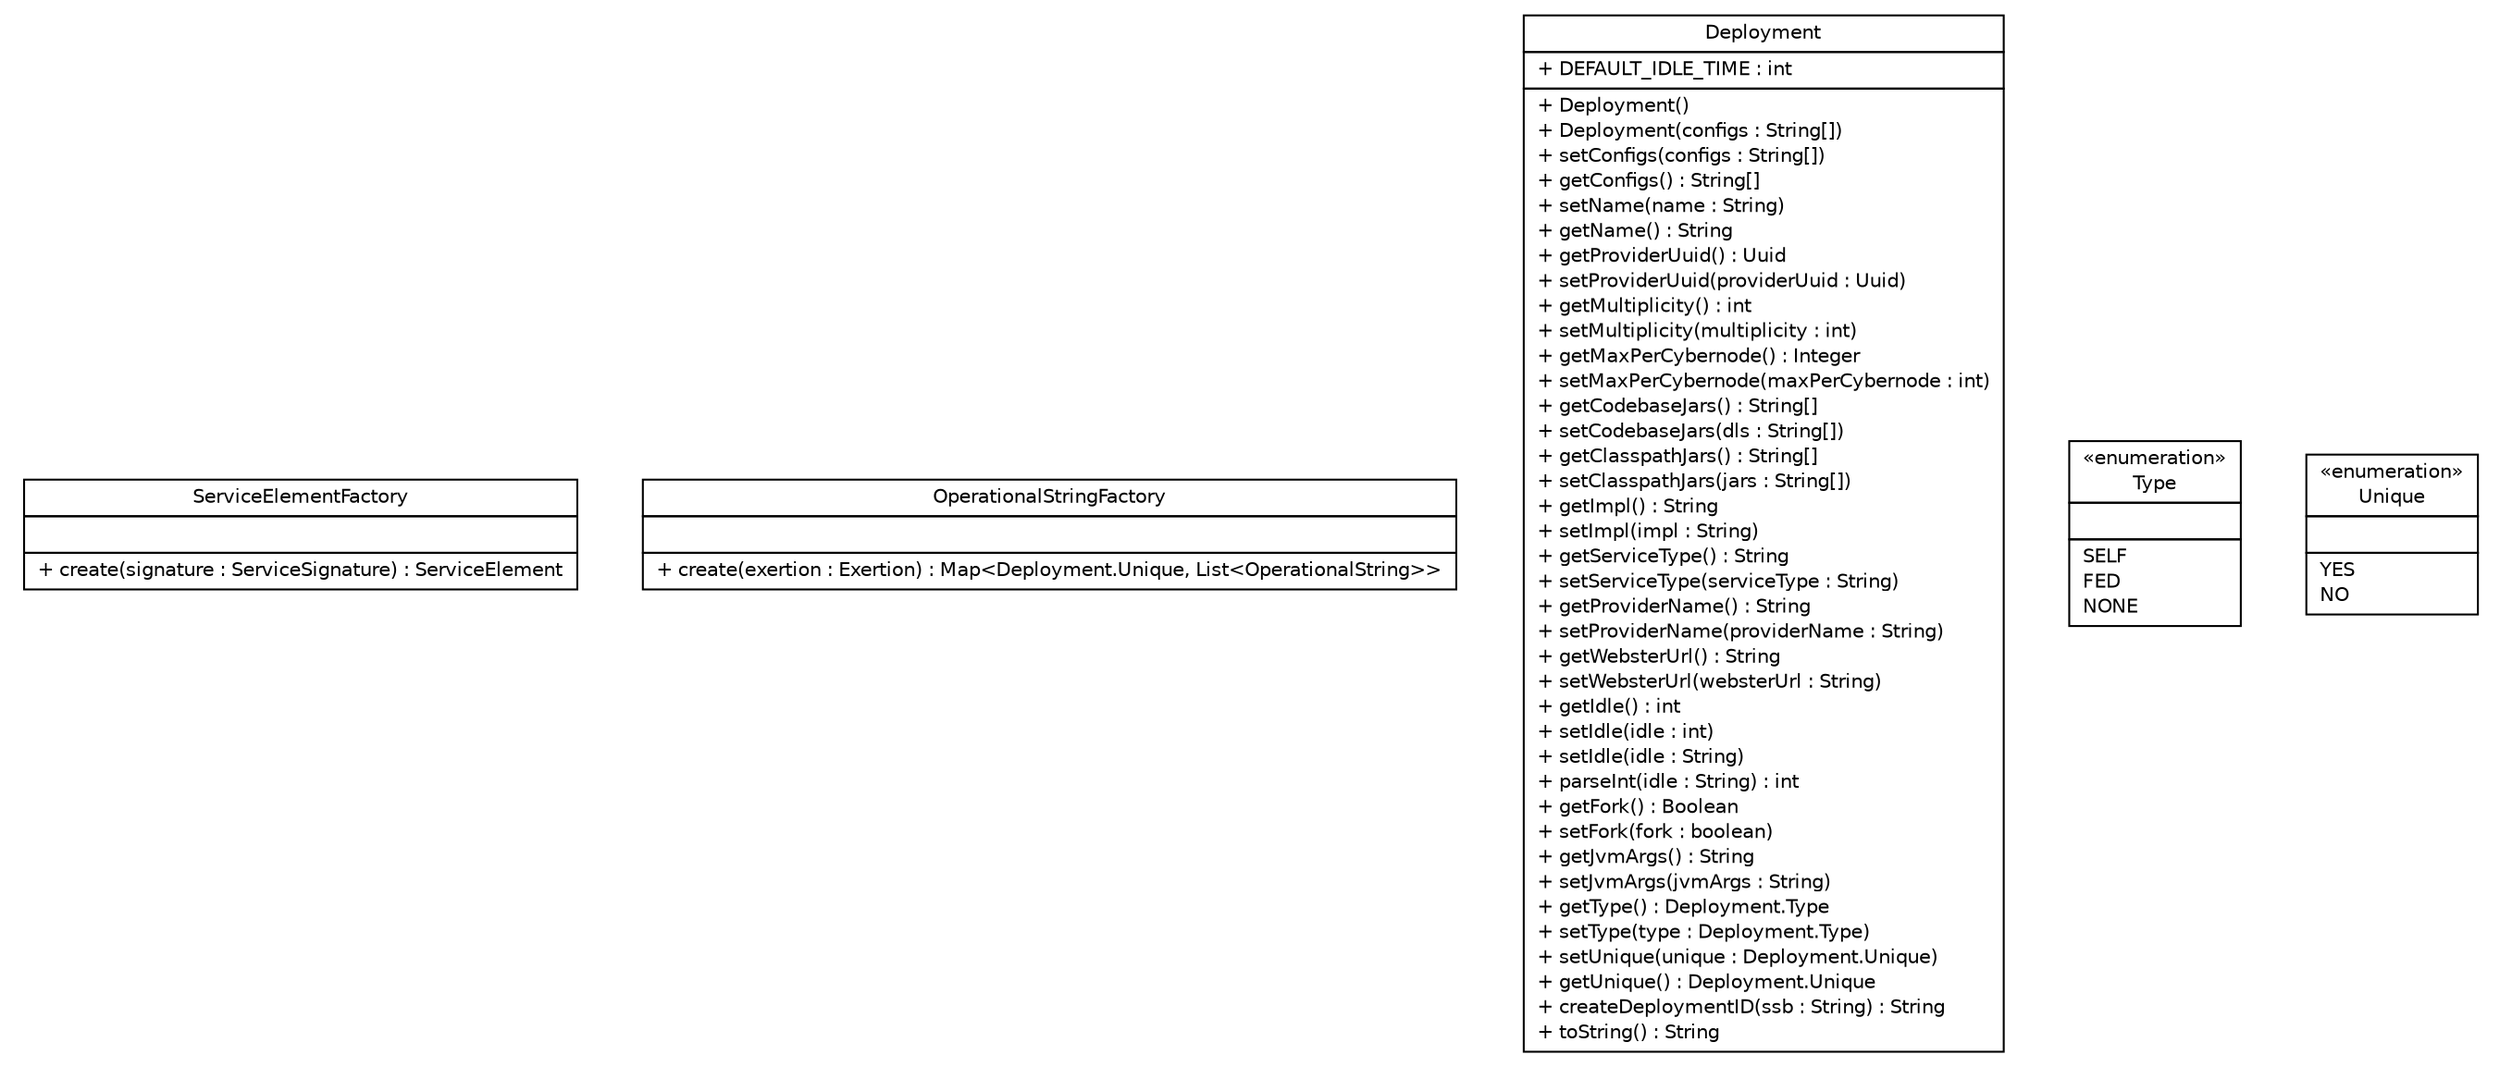 #!/usr/local/bin/dot
#
# Class diagram 
# Generated by UMLGraph version R5_6 (http://www.umlgraph.org/)
#

digraph G {
	edge [fontname="Helvetica",fontsize=10,labelfontname="Helvetica",labelfontsize=10];
	node [fontname="Helvetica",fontsize=10,shape=plaintext];
	nodesep=0.25;
	ranksep=0.5;
	// sorcer.core.deploy.ServiceElementFactory
	c17668 [label=<<table title="sorcer.core.deploy.ServiceElementFactory" border="0" cellborder="1" cellspacing="0" cellpadding="2" port="p" href="./ServiceElementFactory.html">
		<tr><td><table border="0" cellspacing="0" cellpadding="1">
<tr><td align="center" balign="center"> ServiceElementFactory </td></tr>
		</table></td></tr>
		<tr><td><table border="0" cellspacing="0" cellpadding="1">
<tr><td align="left" balign="left">  </td></tr>
		</table></td></tr>
		<tr><td><table border="0" cellspacing="0" cellpadding="1">
<tr><td align="left" balign="left"> + create(signature : ServiceSignature) : ServiceElement </td></tr>
		</table></td></tr>
		</table>>, URL="./ServiceElementFactory.html", fontname="Helvetica", fontcolor="black", fontsize=10.0];
	// sorcer.core.deploy.OperationalStringFactory
	c17669 [label=<<table title="sorcer.core.deploy.OperationalStringFactory" border="0" cellborder="1" cellspacing="0" cellpadding="2" port="p" href="./OperationalStringFactory.html">
		<tr><td><table border="0" cellspacing="0" cellpadding="1">
<tr><td align="center" balign="center"> OperationalStringFactory </td></tr>
		</table></td></tr>
		<tr><td><table border="0" cellspacing="0" cellpadding="1">
<tr><td align="left" balign="left">  </td></tr>
		</table></td></tr>
		<tr><td><table border="0" cellspacing="0" cellpadding="1">
<tr><td align="left" balign="left"> + create(exertion : Exertion) : Map&lt;Deployment.Unique, List&lt;OperationalString&gt;&gt; </td></tr>
		</table></td></tr>
		</table>>, URL="./OperationalStringFactory.html", fontname="Helvetica", fontcolor="black", fontsize=10.0];
	// sorcer.core.deploy.Deployment
	c17670 [label=<<table title="sorcer.core.deploy.Deployment" border="0" cellborder="1" cellspacing="0" cellpadding="2" port="p" href="./Deployment.html">
		<tr><td><table border="0" cellspacing="0" cellpadding="1">
<tr><td align="center" balign="center"> Deployment </td></tr>
		</table></td></tr>
		<tr><td><table border="0" cellspacing="0" cellpadding="1">
<tr><td align="left" balign="left"> + DEFAULT_IDLE_TIME : int </td></tr>
		</table></td></tr>
		<tr><td><table border="0" cellspacing="0" cellpadding="1">
<tr><td align="left" balign="left"> + Deployment() </td></tr>
<tr><td align="left" balign="left"> + Deployment(configs : String[]) </td></tr>
<tr><td align="left" balign="left"> + setConfigs(configs : String[]) </td></tr>
<tr><td align="left" balign="left"> + getConfigs() : String[] </td></tr>
<tr><td align="left" balign="left"> + setName(name : String) </td></tr>
<tr><td align="left" balign="left"> + getName() : String </td></tr>
<tr><td align="left" balign="left"> + getProviderUuid() : Uuid </td></tr>
<tr><td align="left" balign="left"> + setProviderUuid(providerUuid : Uuid) </td></tr>
<tr><td align="left" balign="left"> + getMultiplicity() : int </td></tr>
<tr><td align="left" balign="left"> + setMultiplicity(multiplicity : int) </td></tr>
<tr><td align="left" balign="left"> + getMaxPerCybernode() : Integer </td></tr>
<tr><td align="left" balign="left"> + setMaxPerCybernode(maxPerCybernode : int) </td></tr>
<tr><td align="left" balign="left"> + getCodebaseJars() : String[] </td></tr>
<tr><td align="left" balign="left"> + setCodebaseJars(dls : String[]) </td></tr>
<tr><td align="left" balign="left"> + getClasspathJars() : String[] </td></tr>
<tr><td align="left" balign="left"> + setClasspathJars(jars : String[]) </td></tr>
<tr><td align="left" balign="left"> + getImpl() : String </td></tr>
<tr><td align="left" balign="left"> + setImpl(impl : String) </td></tr>
<tr><td align="left" balign="left"> + getServiceType() : String </td></tr>
<tr><td align="left" balign="left"> + setServiceType(serviceType : String) </td></tr>
<tr><td align="left" balign="left"> + getProviderName() : String </td></tr>
<tr><td align="left" balign="left"> + setProviderName(providerName : String) </td></tr>
<tr><td align="left" balign="left"> + getWebsterUrl() : String </td></tr>
<tr><td align="left" balign="left"> + setWebsterUrl(websterUrl : String) </td></tr>
<tr><td align="left" balign="left"> + getIdle() : int </td></tr>
<tr><td align="left" balign="left"> + setIdle(idle : int) </td></tr>
<tr><td align="left" balign="left"> + setIdle(idle : String) </td></tr>
<tr><td align="left" balign="left"> + parseInt(idle : String) : int </td></tr>
<tr><td align="left" balign="left"> + getFork() : Boolean </td></tr>
<tr><td align="left" balign="left"> + setFork(fork : boolean) </td></tr>
<tr><td align="left" balign="left"> + getJvmArgs() : String </td></tr>
<tr><td align="left" balign="left"> + setJvmArgs(jvmArgs : String) </td></tr>
<tr><td align="left" balign="left"> + getType() : Deployment.Type </td></tr>
<tr><td align="left" balign="left"> + setType(type : Deployment.Type) </td></tr>
<tr><td align="left" balign="left"> + setUnique(unique : Deployment.Unique) </td></tr>
<tr><td align="left" balign="left"> + getUnique() : Deployment.Unique </td></tr>
<tr><td align="left" balign="left"> + createDeploymentID(ssb : String) : String </td></tr>
<tr><td align="left" balign="left"> + toString() : String </td></tr>
		</table></td></tr>
		</table>>, URL="./Deployment.html", fontname="Helvetica", fontcolor="black", fontsize=10.0];
	// sorcer.core.deploy.Deployment.Type
	c17671 [label=<<table title="sorcer.core.deploy.Deployment.Type" border="0" cellborder="1" cellspacing="0" cellpadding="2" port="p" href="./Deployment.Type.html">
		<tr><td><table border="0" cellspacing="0" cellpadding="1">
<tr><td align="center" balign="center"> &#171;enumeration&#187; </td></tr>
<tr><td align="center" balign="center"> Type </td></tr>
		</table></td></tr>
		<tr><td><table border="0" cellspacing="0" cellpadding="1">
<tr><td align="left" balign="left">  </td></tr>
		</table></td></tr>
		<tr><td><table border="0" cellspacing="0" cellpadding="1">
<tr><td align="left" balign="left"> SELF </td></tr>
<tr><td align="left" balign="left"> FED </td></tr>
<tr><td align="left" balign="left"> NONE </td></tr>
		</table></td></tr>
		</table>>, URL="./Deployment.Type.html", fontname="Helvetica", fontcolor="black", fontsize=10.0];
	// sorcer.core.deploy.Deployment.Unique
	c17672 [label=<<table title="sorcer.core.deploy.Deployment.Unique" border="0" cellborder="1" cellspacing="0" cellpadding="2" port="p" href="./Deployment.Unique.html">
		<tr><td><table border="0" cellspacing="0" cellpadding="1">
<tr><td align="center" balign="center"> &#171;enumeration&#187; </td></tr>
<tr><td align="center" balign="center"> Unique </td></tr>
		</table></td></tr>
		<tr><td><table border="0" cellspacing="0" cellpadding="1">
<tr><td align="left" balign="left">  </td></tr>
		</table></td></tr>
		<tr><td><table border="0" cellspacing="0" cellpadding="1">
<tr><td align="left" balign="left"> YES </td></tr>
<tr><td align="left" balign="left"> NO </td></tr>
		</table></td></tr>
		</table>>, URL="./Deployment.Unique.html", fontname="Helvetica", fontcolor="black", fontsize=10.0];
}

